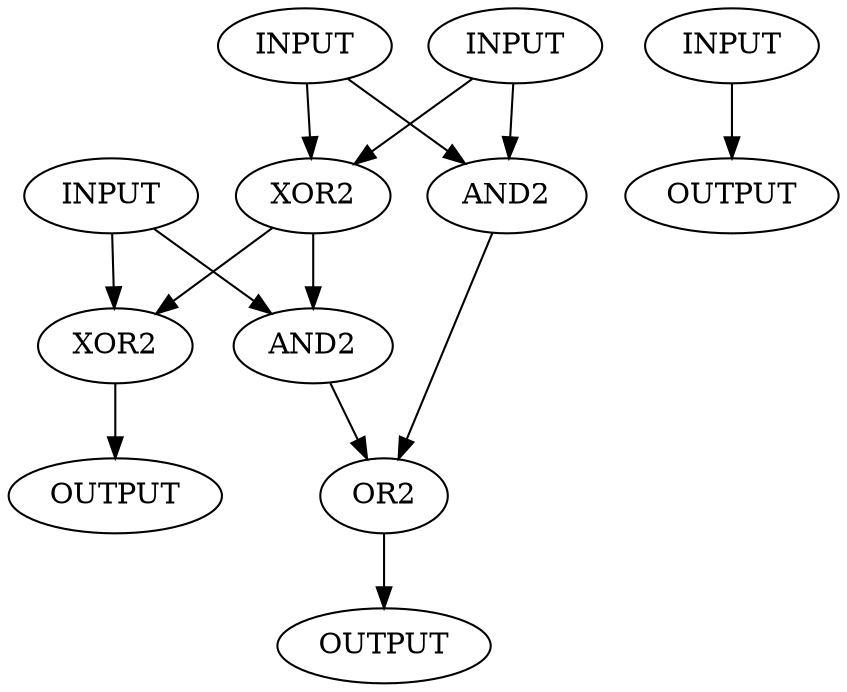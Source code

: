 digraph test {

A [label = "INPUT"];
B [label = "INPUT"];
C_in [label = "INPUT"];
SUM [label = "OUTPUT"];
C_out [label = "OUTPUT"];
TEST_in [label = "INPUT"];
Test_out [label = "OUTPUT"];

XOR_in [label = "XOR2" ];
XOR_out [label = "XOR2" ];

AND_AB [label = "AND2" ];
AND_C_in [label = "AND2" ];
OR_C_out [label = "OR2" ];

A -> XOR_in -> XOR_out;
B -> XOR_in;
C_in -> XOR_out -> SUM;

XOR_in -> AND_C_in;
C_in -> AND_C_in;

A -> AND_AB;
B -> AND_AB;

AND_C_in -> OR_C_out -> C_out;
AND_AB -> OR_C_out;

TEST_in -> Test_out;

}
